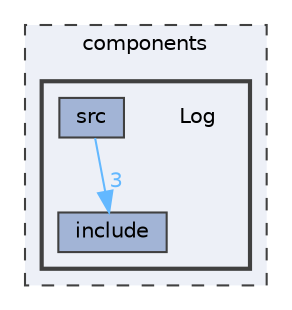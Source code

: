 digraph "components/Log"
{
 // LATEX_PDF_SIZE
  bgcolor="transparent";
  edge [fontname=Helvetica,fontsize=10,labelfontname=Helvetica,labelfontsize=10];
  node [fontname=Helvetica,fontsize=10,shape=box,height=0.2,width=0.4];
  compound=true
  subgraph clusterdir_409f97388efe006bc3438b95e9edef48 {
    graph [ bgcolor="#edf0f7", pencolor="grey25", label="components", fontname=Helvetica,fontsize=10 style="filled,dashed", URL="dir_409f97388efe006bc3438b95e9edef48.html",tooltip=""]
  subgraph clusterdir_e0265970d0c2b47964a8add59f80c8ad {
    graph [ bgcolor="#edf0f7", pencolor="grey25", label="", fontname=Helvetica,fontsize=10 style="filled,bold", URL="dir_e0265970d0c2b47964a8add59f80c8ad.html",tooltip=""]
    dir_e0265970d0c2b47964a8add59f80c8ad [shape=plaintext, label="Log"];
  dir_c6d223606f4410acafe784b765da61fc [label="include", fillcolor="#a2b4d6", color="grey25", style="filled", URL="dir_c6d223606f4410acafe784b765da61fc.html",tooltip=""];
  dir_6da17505524de9dacad2e10b34968138 [label="src", fillcolor="#a2b4d6", color="grey25", style="filled", URL="dir_6da17505524de9dacad2e10b34968138.html",tooltip=""];
  }
  }
  dir_6da17505524de9dacad2e10b34968138->dir_c6d223606f4410acafe784b765da61fc [headlabel="3", labeldistance=1.5 headhref="dir_000025_000014.html" href="dir_000025_000014.html" color="steelblue1" fontcolor="steelblue1"];
}
